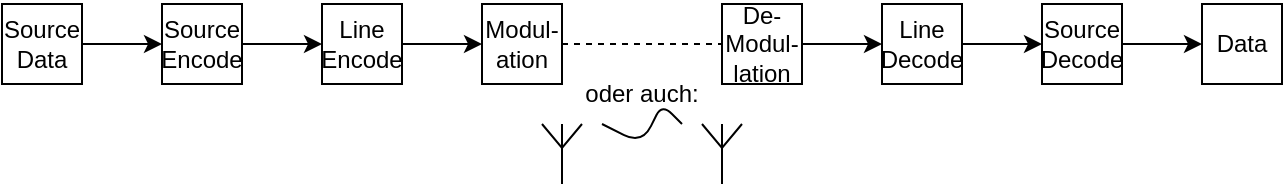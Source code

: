 <mxfile version="13.7.3" type="device"><diagram id="Ny7nrOyGl2Zm6NfP25gP" name="Seite-1"><mxGraphModel dx="782" dy="580" grid="1" gridSize="10" guides="1" tooltips="1" connect="1" arrows="1" fold="1" page="1" pageScale="1" pageWidth="827" pageHeight="1169" math="0" shadow="0"><root><mxCell id="0"/><mxCell id="1" parent="0"/><mxCell id="FY1k_13TUU6Qg-V6UppX-1" value="Source&lt;br&gt;Data" style="whiteSpace=wrap;html=1;aspect=fixed;" vertex="1" parent="1"><mxGeometry x="40" y="80" width="40" height="40" as="geometry"/></mxCell><mxCell id="FY1k_13TUU6Qg-V6UppX-9" value="Line&lt;br&gt;Encode" style="whiteSpace=wrap;html=1;aspect=fixed;" vertex="1" parent="1"><mxGeometry x="200" y="80" width="40" height="40" as="geometry"/></mxCell><mxCell id="FY1k_13TUU6Qg-V6UppX-10" value="Source&lt;br&gt;Encode" style="whiteSpace=wrap;html=1;aspect=fixed;" vertex="1" parent="1"><mxGeometry x="120" y="80" width="40" height="40" as="geometry"/></mxCell><mxCell id="FY1k_13TUU6Qg-V6UppX-11" value="Line&lt;br&gt;Decode" style="whiteSpace=wrap;html=1;aspect=fixed;" vertex="1" parent="1"><mxGeometry x="480" y="80" width="40" height="40" as="geometry"/></mxCell><mxCell id="FY1k_13TUU6Qg-V6UppX-12" value="Data" style="whiteSpace=wrap;html=1;aspect=fixed;" vertex="1" parent="1"><mxGeometry x="640" y="80" width="40" height="40" as="geometry"/></mxCell><mxCell id="FY1k_13TUU6Qg-V6UppX-13" value="Source&lt;br&gt;Decode" style="whiteSpace=wrap;html=1;aspect=fixed;" vertex="1" parent="1"><mxGeometry x="560" y="80" width="40" height="40" as="geometry"/></mxCell><mxCell id="FY1k_13TUU6Qg-V6UppX-15" value="" style="endArrow=classic;html=1;exitX=1;exitY=0.5;exitDx=0;exitDy=0;entryX=0;entryY=0.5;entryDx=0;entryDy=0;" edge="1" parent="1" source="FY1k_13TUU6Qg-V6UppX-1" target="FY1k_13TUU6Qg-V6UppX-10"><mxGeometry width="50" height="50" relative="1" as="geometry"><mxPoint x="340" y="310" as="sourcePoint"/><mxPoint x="390" y="260" as="targetPoint"/></mxGeometry></mxCell><mxCell id="FY1k_13TUU6Qg-V6UppX-16" value="" style="endArrow=classic;html=1;exitX=1;exitY=0.5;exitDx=0;exitDy=0;entryX=0;entryY=0.5;entryDx=0;entryDy=0;" edge="1" parent="1" source="FY1k_13TUU6Qg-V6UppX-10" target="FY1k_13TUU6Qg-V6UppX-9"><mxGeometry width="50" height="50" relative="1" as="geometry"><mxPoint x="90" y="110" as="sourcePoint"/><mxPoint x="130" y="110" as="targetPoint"/></mxGeometry></mxCell><mxCell id="FY1k_13TUU6Qg-V6UppX-17" value="" style="endArrow=classic;html=1;entryX=0;entryY=0.5;entryDx=0;entryDy=0;" edge="1" parent="1" target="FY1k_13TUU6Qg-V6UppX-13"><mxGeometry width="50" height="50" relative="1" as="geometry"><mxPoint x="520" y="100" as="sourcePoint"/><mxPoint x="210" y="110" as="targetPoint"/></mxGeometry></mxCell><mxCell id="FY1k_13TUU6Qg-V6UppX-18" value="" style="endArrow=classic;html=1;entryX=0;entryY=0.5;entryDx=0;entryDy=0;" edge="1" parent="1" target="FY1k_13TUU6Qg-V6UppX-12"><mxGeometry width="50" height="50" relative="1" as="geometry"><mxPoint x="600" y="100" as="sourcePoint"/><mxPoint x="570" y="110" as="targetPoint"/></mxGeometry></mxCell><mxCell id="FY1k_13TUU6Qg-V6UppX-19" value="" style="endArrow=none;dashed=1;html=1;exitX=1;exitY=0.5;exitDx=0;exitDy=0;entryX=0;entryY=0.5;entryDx=0;entryDy=0;" edge="1" parent="1" source="FY1k_13TUU6Qg-V6UppX-22" target="FY1k_13TUU6Qg-V6UppX-24"><mxGeometry width="50" height="50" relative="1" as="geometry"><mxPoint x="240" y="166" as="sourcePoint"/><mxPoint x="480" y="166" as="targetPoint"/></mxGeometry></mxCell><mxCell id="FY1k_13TUU6Qg-V6UppX-22" value="Modul-&lt;br&gt;ation" style="whiteSpace=wrap;html=1;aspect=fixed;" vertex="1" parent="1"><mxGeometry x="280" y="80" width="40" height="40" as="geometry"/></mxCell><mxCell id="FY1k_13TUU6Qg-V6UppX-23" value="" style="endArrow=classic;html=1;exitX=1;exitY=0.5;exitDx=0;exitDy=0;entryX=0;entryY=0.5;entryDx=0;entryDy=0;" edge="1" target="FY1k_13TUU6Qg-V6UppX-22" parent="1"><mxGeometry width="50" height="50" relative="1" as="geometry"><mxPoint x="240" y="100" as="sourcePoint"/><mxPoint x="210" y="110" as="targetPoint"/></mxGeometry></mxCell><mxCell id="FY1k_13TUU6Qg-V6UppX-24" value="De-Modul-&lt;br&gt;lation" style="whiteSpace=wrap;html=1;aspect=fixed;" vertex="1" parent="1"><mxGeometry x="400" y="80" width="40" height="40" as="geometry"/></mxCell><mxCell id="FY1k_13TUU6Qg-V6UppX-25" value="" style="endArrow=classic;html=1;entryX=0;entryY=0.5;entryDx=0;entryDy=0;" edge="1" parent="1"><mxGeometry width="50" height="50" relative="1" as="geometry"><mxPoint x="440" y="100" as="sourcePoint"/><mxPoint x="480" y="100" as="targetPoint"/></mxGeometry></mxCell><mxCell id="FY1k_13TUU6Qg-V6UppX-26" value="" style="verticalLabelPosition=bottom;shadow=0;dashed=0;align=center;html=1;verticalAlign=top;shape=mxgraph.electrical.radio.aerial_-_antenna_1;" vertex="1" parent="1"><mxGeometry x="310" y="140" width="20" height="30" as="geometry"/></mxCell><mxCell id="FY1k_13TUU6Qg-V6UppX-27" value="oder auch:" style="text;html=1;strokeColor=none;fillColor=none;align=center;verticalAlign=middle;whiteSpace=wrap;rounded=0;" vertex="1" parent="1"><mxGeometry x="320" y="120" width="80" height="10" as="geometry"/></mxCell><mxCell id="FY1k_13TUU6Qg-V6UppX-28" value="" style="verticalLabelPosition=bottom;shadow=0;dashed=0;align=center;html=1;verticalAlign=top;shape=mxgraph.electrical.radio.aerial_-_antenna_1;" vertex="1" parent="1"><mxGeometry x="390" y="140" width="20" height="30" as="geometry"/></mxCell><mxCell id="FY1k_13TUU6Qg-V6UppX-30" value="" style="endArrow=none;html=1;" edge="1" parent="1"><mxGeometry width="50" height="50" relative="1" as="geometry"><mxPoint x="340" y="140" as="sourcePoint"/><mxPoint x="380" y="140" as="targetPoint"/><Array as="points"><mxPoint x="360" y="150"/><mxPoint x="370" y="130"/></Array></mxGeometry></mxCell></root></mxGraphModel></diagram></mxfile>